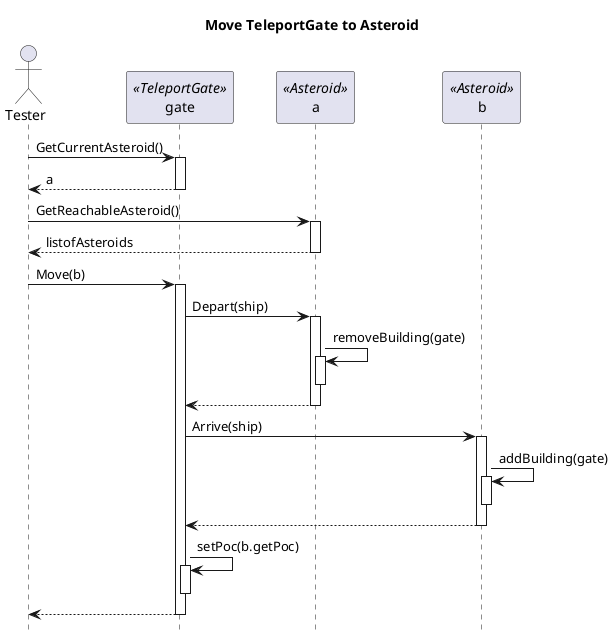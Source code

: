 @startuml
hide footbox
title Move TeleportGate to Asteroid


actor Tester as Tester


participant gate as gate <<TeleportGate>>

participant a as a <<Asteroid>>
participant b as b <<Asteroid>>

Tester -> gate ++ : GetCurrentAsteroid()
gate --> Tester: a
deactivate gate

Tester -> a : GetReachableAsteroid()
activate a

a --> Tester : listofAsteroids
deactivate a

Tester -> gate : Move(b)
activate gate

gate -> a ++: Depart(ship)

a -> a : removeBuilding(gate)
activate a
deactivate a

a --> gate
deactivate a

gate -> b ++ : Arrive(ship)

b -> b : addBuilding(gate)
activate b
deactivate b

b --> gate
deactivate b

gate -> gate :setPoc(b.getPoc)
activate gate
deactivate gate

gate --> Tester
deactivate gate

@enduml